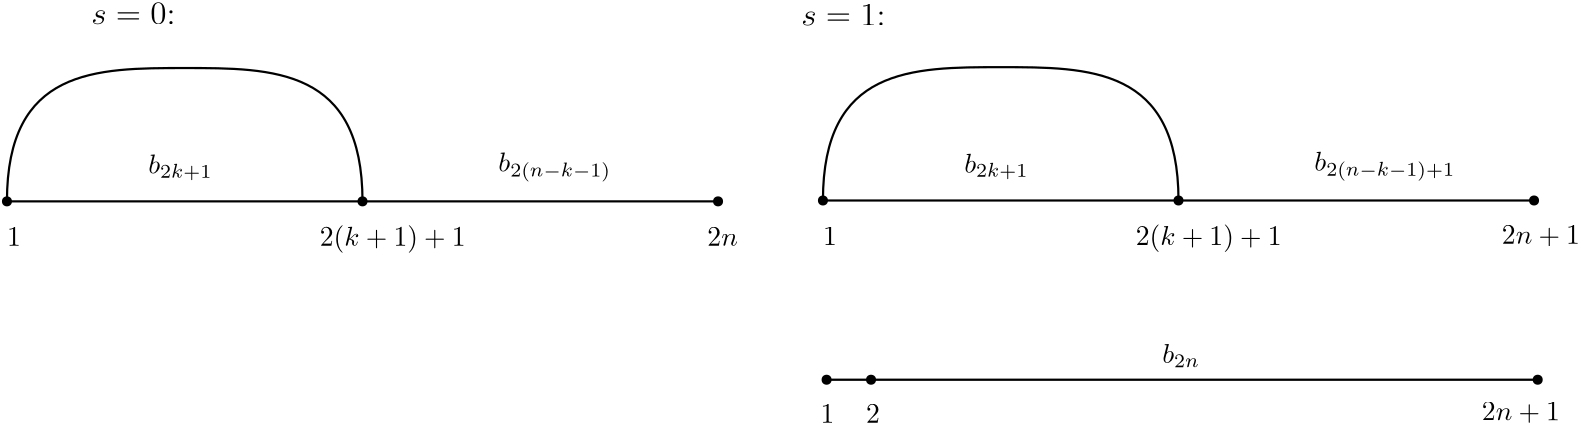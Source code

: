 <?xml version="1.0"?>
<!DOCTYPE ipe SYSTEM "ipe.dtd">
<ipe version="70206" creator="Ipe 7.2.7">
<info created="D:20210917140242" modified="D:20210917152715"/>
<ipestyle name="basic">
<symbol name="arrow/arc(spx)">
<path stroke="sym-stroke" fill="sym-stroke" pen="sym-pen">
0 0 m
-1 0.333 l
-1 -0.333 l
h
</path>
</symbol>
<symbol name="arrow/farc(spx)">
<path stroke="sym-stroke" fill="white" pen="sym-pen">
0 0 m
-1 0.333 l
-1 -0.333 l
h
</path>
</symbol>
<symbol name="arrow/ptarc(spx)">
<path stroke="sym-stroke" fill="sym-stroke" pen="sym-pen">
0 0 m
-1 0.333 l
-0.8 0 l
-1 -0.333 l
h
</path>
</symbol>
<symbol name="arrow/fptarc(spx)">
<path stroke="sym-stroke" fill="white" pen="sym-pen">
0 0 m
-1 0.333 l
-0.8 0 l
-1 -0.333 l
h
</path>
</symbol>
<symbol name="mark/circle(sx)" transformations="translations">
<path fill="sym-stroke">
0.6 0 0 0.6 0 0 e
0.4 0 0 0.4 0 0 e
</path>
</symbol>
<symbol name="mark/disk(sx)" transformations="translations">
<path fill="sym-stroke">
0.6 0 0 0.6 0 0 e
</path>
</symbol>
<symbol name="mark/fdisk(sfx)" transformations="translations">
<group>
<path fill="sym-fill">
0.5 0 0 0.5 0 0 e
</path>
<path fill="sym-stroke" fillrule="eofill">
0.6 0 0 0.6 0 0 e
0.4 0 0 0.4 0 0 e
</path>
</group>
</symbol>
<symbol name="mark/box(sx)" transformations="translations">
<path fill="sym-stroke" fillrule="eofill">
-0.6 -0.6 m
0.6 -0.6 l
0.6 0.6 l
-0.6 0.6 l
h
-0.4 -0.4 m
0.4 -0.4 l
0.4 0.4 l
-0.4 0.4 l
h
</path>
</symbol>
<symbol name="mark/square(sx)" transformations="translations">
<path fill="sym-stroke">
-0.6 -0.6 m
0.6 -0.6 l
0.6 0.6 l
-0.6 0.6 l
h
</path>
</symbol>
<symbol name="mark/fsquare(sfx)" transformations="translations">
<group>
<path fill="sym-fill">
-0.5 -0.5 m
0.5 -0.5 l
0.5 0.5 l
-0.5 0.5 l
h
</path>
<path fill="sym-stroke" fillrule="eofill">
-0.6 -0.6 m
0.6 -0.6 l
0.6 0.6 l
-0.6 0.6 l
h
-0.4 -0.4 m
0.4 -0.4 l
0.4 0.4 l
-0.4 0.4 l
h
</path>
</group>
</symbol>
<symbol name="mark/cross(sx)" transformations="translations">
<group>
<path fill="sym-stroke">
-0.43 -0.57 m
0.57 0.43 l
0.43 0.57 l
-0.57 -0.43 l
h
</path>
<path fill="sym-stroke">
-0.43 0.57 m
0.57 -0.43 l
0.43 -0.57 l
-0.57 0.43 l
h
</path>
</group>
</symbol>
<symbol name="arrow/fnormal(spx)">
<path stroke="sym-stroke" fill="white" pen="sym-pen">
0 0 m
-1 0.333 l
-1 -0.333 l
h
</path>
</symbol>
<symbol name="arrow/pointed(spx)">
<path stroke="sym-stroke" fill="sym-stroke" pen="sym-pen">
0 0 m
-1 0.333 l
-0.8 0 l
-1 -0.333 l
h
</path>
</symbol>
<symbol name="arrow/fpointed(spx)">
<path stroke="sym-stroke" fill="white" pen="sym-pen">
0 0 m
-1 0.333 l
-0.8 0 l
-1 -0.333 l
h
</path>
</symbol>
<symbol name="arrow/linear(spx)">
<path stroke="sym-stroke" pen="sym-pen">
-1 0.333 m
0 0 l
-1 -0.333 l
</path>
</symbol>
<symbol name="arrow/fdouble(spx)">
<path stroke="sym-stroke" fill="white" pen="sym-pen">
0 0 m
-1 0.333 l
-1 -0.333 l
h
-1 0 m
-2 0.333 l
-2 -0.333 l
h
</path>
</symbol>
<symbol name="arrow/double(spx)">
<path stroke="sym-stroke" fill="sym-stroke" pen="sym-pen">
0 0 m
-1 0.333 l
-1 -0.333 l
h
-1 0 m
-2 0.333 l
-2 -0.333 l
h
</path>
</symbol>
<pen name="heavier" value="0.8"/>
<pen name="fat" value="1.2"/>
<pen name="ultrafat" value="2"/>
<symbolsize name="large" value="5"/>
<symbolsize name="small" value="2"/>
<symbolsize name="tiny" value="1.1"/>
<arrowsize name="large" value="10"/>
<arrowsize name="small" value="5"/>
<arrowsize name="tiny" value="3"/>
<color name="red" value="1 0 0"/>
<color name="green" value="0 1 0"/>
<color name="blue" value="0 0 1"/>
<color name="yellow" value="1 1 0"/>
<color name="orange" value="1 0.647 0"/>
<color name="gold" value="1 0.843 0"/>
<color name="purple" value="0.627 0.125 0.941"/>
<color name="gray" value="0.745"/>
<color name="brown" value="0.647 0.165 0.165"/>
<color name="navy" value="0 0 0.502"/>
<color name="pink" value="1 0.753 0.796"/>
<color name="seagreen" value="0.18 0.545 0.341"/>
<color name="turquoise" value="0.251 0.878 0.816"/>
<color name="violet" value="0.933 0.51 0.933"/>
<color name="darkblue" value="0 0 0.545"/>
<color name="darkcyan" value="0 0.545 0.545"/>
<color name="darkgray" value="0.663"/>
<color name="darkgreen" value="0 0.392 0"/>
<color name="darkmagenta" value="0.545 0 0.545"/>
<color name="darkorange" value="1 0.549 0"/>
<color name="darkred" value="0.545 0 0"/>
<color name="lightblue" value="0.678 0.847 0.902"/>
<color name="lightcyan" value="0.878 1 1"/>
<color name="lightgray" value="0.827"/>
<color name="lightgreen" value="0.565 0.933 0.565"/>
<color name="lightyellow" value="1 1 0.878"/>
<dashstyle name="dashed" value="[4] 0"/>
<dashstyle name="dotted" value="[1 3] 0"/>
<dashstyle name="dash dotted" value="[4 2 1 2] 0"/>
<dashstyle name="dash dot dotted" value="[4 2 1 2 1 2] 0"/>
<textsize name="large" value="\large"/>
<textsize name="Large" value="\Large"/>
<textsize name="LARGE" value="\LARGE"/>
<textsize name="huge" value="\huge"/>
<textsize name="Huge" value="\Huge"/>
<textsize name="small" value="\small"/>
<textsize name="footnote" value="\footnotesize"/>
<textsize name="tiny" value="\tiny"/>
<textstyle name="center" begin="\begin{center}" end="\end{center}"/>
<textstyle name="itemize" begin="\begin{itemize}" end="\end{itemize}"/>
<textstyle name="item" begin="\begin{itemize}\item{}" end="\end{itemize}"/>
<gridsize name="4 pts" value="4"/>
<gridsize name="8 pts (~3 mm)" value="8"/>
<gridsize name="16 pts (~6 mm)" value="16"/>
<gridsize name="32 pts (~12 mm)" value="32"/>
<gridsize name="10 pts (~3.5 mm)" value="10"/>
<gridsize name="20 pts (~7 mm)" value="20"/>
<gridsize name="14 pts (~5 mm)" value="14"/>
<gridsize name="28 pts (~10 mm)" value="28"/>
<gridsize name="56 pts (~20 mm)" value="56"/>
<anglesize name="90 deg" value="90"/>
<anglesize name="60 deg" value="60"/>
<anglesize name="45 deg" value="45"/>
<anglesize name="30 deg" value="30"/>
<anglesize name="22.5 deg" value="22.5"/>
<opacity name="10%" value="0.1"/>
<opacity name="30%" value="0.3"/>
<opacity name="50%" value="0.5"/>
<opacity name="75%" value="0.75"/>
<tiling name="falling" angle="-60" step="4" width="1"/>
<tiling name="rising" angle="30" step="4" width="1"/>
</ipestyle>
<page>
<layer name="alpha"/>
<view layers="alpha" active="alpha"/>
<path layer="alpha" matrix="1 0 0 1 -46.3552 0.210077" stroke="black" pen="heavier">
64 704 m
320 704 l
</path>
<use matrix="1 0 0 1 -46.3552 0.210077" name="mark/disk(sx)" pos="64 704" size="normal" stroke="black"/>
<use matrix="1 0 0 1 -46.3552 0.210077" name="mark/disk(sx)" pos="192 704" size="normal" stroke="black"/>
<path matrix="1 0 0 1 -46.3552 0.210077" stroke="black" pen="heavier">
64 704 m
64 752
128 752
192 752
192 704 c
</path>
<use matrix="1 0 0 1 -46.3552 0.210077" name="mark/disk(sx)" pos="320 704" size="normal" stroke="black"/>
<text matrix="1 0 0 1 -46.3552 0.210077" transformations="translations" pos="64 688" stroke="black" type="label" width="4.981" height="6.42" depth="0" valign="baseline">$1$</text>
<text matrix="1 0 0 1 -61.7609 0.210077" transformations="translations" pos="192 688" stroke="black" type="label" width="52.546" height="7.473" depth="2.49" valign="baseline">$2(k+1)+1$</text>
<text matrix="1 0 0 1 -50.2066 0.210077" transformations="translations" pos="320 688" stroke="black" type="label" width="10.961" height="6.42" depth="0" valign="baseline">$2n$</text>
<text matrix="1 0 0 1 -55.8087 41.175" transformations="translations" pos="124.283 673.043" stroke="black" type="label" width="23.236" height="6.923" depth="2.32" valign="baseline">$b_{2k+1}$</text>
<text matrix="1 0 0 1 70.2378 41.8751" transformations="translations" pos="124.283 673.043" stroke="black" type="label" width="40.725" height="6.921" depth="3.54" valign="baseline" style="math">b_{2(n-k-1)}</text>
<path matrix="1 0 0 1 247.402 0.525353" stroke="black" pen="heavier">
64 704 m
320 704 l
</path>
<use matrix="1 0 0 1 247.402 0.525353" name="mark/disk(sx)" pos="64 704" size="normal" stroke="black"/>
<use matrix="1 0 0 1 247.402 0.525353" name="mark/disk(sx)" pos="192 704" size="normal" stroke="black"/>
<path matrix="1 0 0 1 247.402 0.525353" stroke="black" pen="heavier">
64 704 m
64 752
128 752
192 752
192 704 c
</path>
<use matrix="1 0 0 1 247.402 0.525353" name="mark/disk(sx)" pos="320 704" size="normal" stroke="black"/>
<text matrix="1 0 0 1 247.402 0.525353" transformations="translations" pos="64 688" stroke="black" type="label" width="4.981" height="6.42" depth="0" valign="baseline" style="math">1</text>
<text matrix="1 0 0 1 231.997 0.525353" transformations="translations" pos="192 688" stroke="black" type="label" width="52.546" height="7.473" depth="2.49" valign="baseline" style="math">2(k+1)+1</text>
<text matrix="1 0 0 1 235.813 0.980519" transformations="translations" pos="320 688" stroke="black" type="label" width="28.119" height="6.421" depth="0.83" valign="baseline" style="math">2n+1</text>
<text matrix="1 0 0 1 237.949 41.4903" transformations="translations" pos="124.283 673.043" stroke="black" type="label" width="23.236" height="6.923" depth="2.32" valign="baseline" style="math">b_{2k+1}</text>
<text matrix="1 0 0 1 363.995 42.1904" transformations="translations" pos="124.283 673.043" stroke="black" type="label" width="50.812" height="6.921" depth="3.54" valign="baseline" style="math">b_{2(n-k-1)+1}</text>
<path matrix="1 0 0 1 -7.28266 0" stroke="black" pen="heavier">
320 640 m
576 640 l
</path>
<use matrix="1 0 0 1 -7.28266 0" name="mark/disk(sx)" pos="320 640" size="normal" stroke="black"/>
<use matrix="1 0 0 1 -7.28266 0" name="mark/disk(sx)" pos="576 640" size="normal" stroke="black"/>
<use matrix="1 0 0 1 -7.28266 0" name="mark/disk(sx)" pos="336 640" size="normal" stroke="black"/>
<text matrix="1 0 0 1 -16 -16" transformations="translations" pos="64 784" stroke="black" type="label" width="30.365" height="7.704" depth="0" valign="baseline" size="large">$s=0$:</text>
<text matrix="1 0 0 1 239.614 -16.4552" transformations="translations" pos="64 784" stroke="black" type="label" width="30.365" height="7.704" depth="0" valign="baseline" size="large">$s=1$:</text>
<text matrix="1 0 0 1 246.492 -63.4746" transformations="translations" pos="64 688" stroke="black" type="label" width="4.981" height="6.42" depth="0" valign="baseline" style="math">1</text>
<text matrix="1 0 0 1 228.6 -62.5643" transformations="translations" pos="320 688" stroke="black" type="label" width="28.119" height="6.421" depth="0.83" valign="baseline" style="math">2n+1</text>
<text matrix="1 0 0 1 -11.3792 -1.3655" transformations="translations" pos="444.895 647.379" stroke="black" type="label" width="13.67" height="6.923" depth="1.49" valign="baseline">$b_{2n}$</text>
<text matrix="1 0 0 1 262.878 -63.4749" transformations="translations" pos="64 688" stroke="black" type="label" width="4.981" height="6.42" depth="0" valign="baseline" style="math">2</text>
</page>
</ipe>
